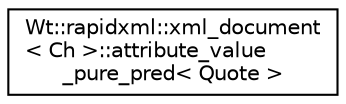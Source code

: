 digraph "Graphical Class Hierarchy"
{
 // LATEX_PDF_SIZE
  edge [fontname="Helvetica",fontsize="10",labelfontname="Helvetica",labelfontsize="10"];
  node [fontname="Helvetica",fontsize="10",shape=record];
  rankdir="LR";
  Node0 [label="Wt::rapidxml::xml_document\l\< Ch \>::attribute_value\l_pure_pred\< Quote \>",height=0.2,width=0.4,color="black", fillcolor="white", style="filled",URL="$structWt_1_1rapidxml_1_1xml__document_1_1attribute__value__pure__pred.html",tooltip=" "];
}
